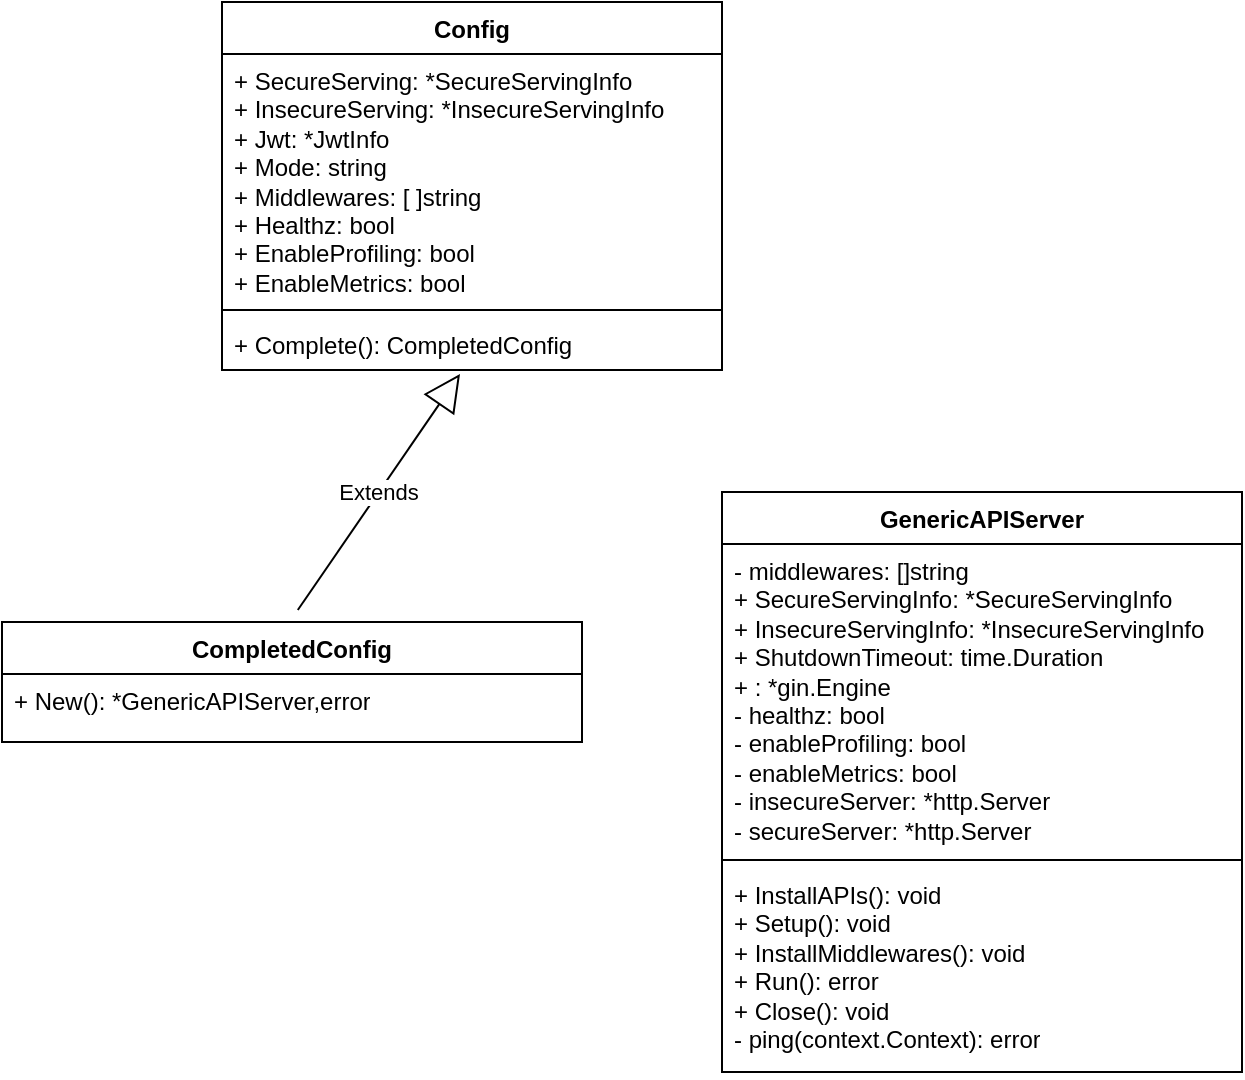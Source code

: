 <mxfile version="21.6.9" type="github">
  <diagram id="C5RBs43oDa-KdzZeNtuy" name="Page-1">
    <mxGraphModel dx="1546" dy="830" grid="1" gridSize="10" guides="1" tooltips="1" connect="1" arrows="1" fold="1" page="1" pageScale="1" pageWidth="827" pageHeight="1169" math="0" shadow="0">
      <root>
        <mxCell id="WIyWlLk6GJQsqaUBKTNV-0" />
        <mxCell id="WIyWlLk6GJQsqaUBKTNV-1" parent="WIyWlLk6GJQsqaUBKTNV-0" />
        <mxCell id="BPinNGArFGeDi93wMm6D-1" value="Config" style="swimlane;fontStyle=1;align=center;verticalAlign=top;childLayout=stackLayout;horizontal=1;startSize=26;horizontalStack=0;resizeParent=1;resizeParentMax=0;resizeLast=0;collapsible=1;marginBottom=0;whiteSpace=wrap;html=1;" vertex="1" parent="WIyWlLk6GJQsqaUBKTNV-1">
          <mxGeometry x="190" y="50" width="250" height="184" as="geometry" />
        </mxCell>
        <mxCell id="BPinNGArFGeDi93wMm6D-2" value="+ SecureServing: *SecureServingInfo&lt;br&gt;+ InsecureServing: *InsecureServingInfo&lt;br&gt;+ Jwt: *JwtInfo&lt;br&gt;+ Mode: string&lt;br&gt;+ Middlewares: [ ]string&lt;br&gt;+ Healthz: bool&lt;br&gt;+ EnableProfiling: bool&lt;br&gt;+ EnableMetrics: bool" style="text;strokeColor=none;fillColor=none;align=left;verticalAlign=top;spacingLeft=4;spacingRight=4;overflow=hidden;rotatable=0;points=[[0,0.5],[1,0.5]];portConstraint=eastwest;whiteSpace=wrap;html=1;" vertex="1" parent="BPinNGArFGeDi93wMm6D-1">
          <mxGeometry y="26" width="250" height="124" as="geometry" />
        </mxCell>
        <mxCell id="BPinNGArFGeDi93wMm6D-3" value="" style="line;strokeWidth=1;fillColor=none;align=left;verticalAlign=middle;spacingTop=-1;spacingLeft=3;spacingRight=3;rotatable=0;labelPosition=right;points=[];portConstraint=eastwest;strokeColor=inherit;" vertex="1" parent="BPinNGArFGeDi93wMm6D-1">
          <mxGeometry y="150" width="250" height="8" as="geometry" />
        </mxCell>
        <mxCell id="BPinNGArFGeDi93wMm6D-4" value="+ Complete(): CompletedConfig" style="text;strokeColor=none;fillColor=none;align=left;verticalAlign=top;spacingLeft=4;spacingRight=4;overflow=hidden;rotatable=0;points=[[0,0.5],[1,0.5]];portConstraint=eastwest;whiteSpace=wrap;html=1;" vertex="1" parent="BPinNGArFGeDi93wMm6D-1">
          <mxGeometry y="158" width="250" height="26" as="geometry" />
        </mxCell>
        <mxCell id="BPinNGArFGeDi93wMm6D-5" value="CompletedConfig" style="swimlane;fontStyle=1;align=center;verticalAlign=top;childLayout=stackLayout;horizontal=1;startSize=26;horizontalStack=0;resizeParent=1;resizeParentMax=0;resizeLast=0;collapsible=1;marginBottom=0;whiteSpace=wrap;html=1;" vertex="1" parent="WIyWlLk6GJQsqaUBKTNV-1">
          <mxGeometry x="80" y="360" width="290" height="60" as="geometry" />
        </mxCell>
        <mxCell id="BPinNGArFGeDi93wMm6D-8" value="+ New(): *GenericAPIServer,error" style="text;strokeColor=none;fillColor=none;align=left;verticalAlign=top;spacingLeft=4;spacingRight=4;overflow=hidden;rotatable=0;points=[[0,0.5],[1,0.5]];portConstraint=eastwest;whiteSpace=wrap;html=1;" vertex="1" parent="BPinNGArFGeDi93wMm6D-5">
          <mxGeometry y="26" width="290" height="34" as="geometry" />
        </mxCell>
        <mxCell id="BPinNGArFGeDi93wMm6D-9" value="GenericAPIServer" style="swimlane;fontStyle=1;align=center;verticalAlign=top;childLayout=stackLayout;horizontal=1;startSize=26;horizontalStack=0;resizeParent=1;resizeParentMax=0;resizeLast=0;collapsible=1;marginBottom=0;whiteSpace=wrap;html=1;" vertex="1" parent="WIyWlLk6GJQsqaUBKTNV-1">
          <mxGeometry x="440" y="295" width="260" height="290" as="geometry" />
        </mxCell>
        <mxCell id="BPinNGArFGeDi93wMm6D-10" value="- middlewares: []string&lt;br&gt;+ SecureServingInfo: *SecureServingInfo&lt;br&gt;+ InsecureServingInfo: *InsecureServingInfo&lt;br&gt;+ ShutdownTimeout: time.Duration&lt;br&gt;+ : *gin.Engine&lt;br&gt;- healthz: bool&lt;br&gt;- enableProfiling: bool&lt;br&gt;- enableMetrics: bool&lt;br&gt;- insecureServer: *http.Server&lt;br&gt;- secureServer: *http.Server" style="text;strokeColor=none;fillColor=none;align=left;verticalAlign=top;spacingLeft=4;spacingRight=4;overflow=hidden;rotatable=0;points=[[0,0.5],[1,0.5]];portConstraint=eastwest;whiteSpace=wrap;html=1;" vertex="1" parent="BPinNGArFGeDi93wMm6D-9">
          <mxGeometry y="26" width="260" height="154" as="geometry" />
        </mxCell>
        <mxCell id="BPinNGArFGeDi93wMm6D-11" value="" style="line;strokeWidth=1;fillColor=none;align=left;verticalAlign=middle;spacingTop=-1;spacingLeft=3;spacingRight=3;rotatable=0;labelPosition=right;points=[];portConstraint=eastwest;strokeColor=inherit;" vertex="1" parent="BPinNGArFGeDi93wMm6D-9">
          <mxGeometry y="180" width="260" height="8" as="geometry" />
        </mxCell>
        <mxCell id="BPinNGArFGeDi93wMm6D-12" value="+ InstallAPIs(): void&lt;br&gt;+ Setup(): void&lt;br&gt;+ InstallMiddlewares(): void&lt;br&gt;+ Run(): error&lt;br&gt;+ Close(): void&lt;br&gt;- ping(context.Context): error" style="text;strokeColor=none;fillColor=none;align=left;verticalAlign=top;spacingLeft=4;spacingRight=4;overflow=hidden;rotatable=0;points=[[0,0.5],[1,0.5]];portConstraint=eastwest;whiteSpace=wrap;html=1;" vertex="1" parent="BPinNGArFGeDi93wMm6D-9">
          <mxGeometry y="188" width="260" height="102" as="geometry" />
        </mxCell>
        <mxCell id="BPinNGArFGeDi93wMm6D-13" value="Extends" style="endArrow=block;endSize=16;endFill=0;html=1;rounded=0;entryX=0.476;entryY=1.077;entryDx=0;entryDy=0;entryPerimeter=0;exitX=0.51;exitY=-0.1;exitDx=0;exitDy=0;exitPerimeter=0;" edge="1" parent="WIyWlLk6GJQsqaUBKTNV-1" source="BPinNGArFGeDi93wMm6D-5" target="BPinNGArFGeDi93wMm6D-4">
          <mxGeometry width="160" relative="1" as="geometry">
            <mxPoint x="330" y="430" as="sourcePoint" />
            <mxPoint x="490" y="430" as="targetPoint" />
          </mxGeometry>
        </mxCell>
      </root>
    </mxGraphModel>
  </diagram>
</mxfile>
